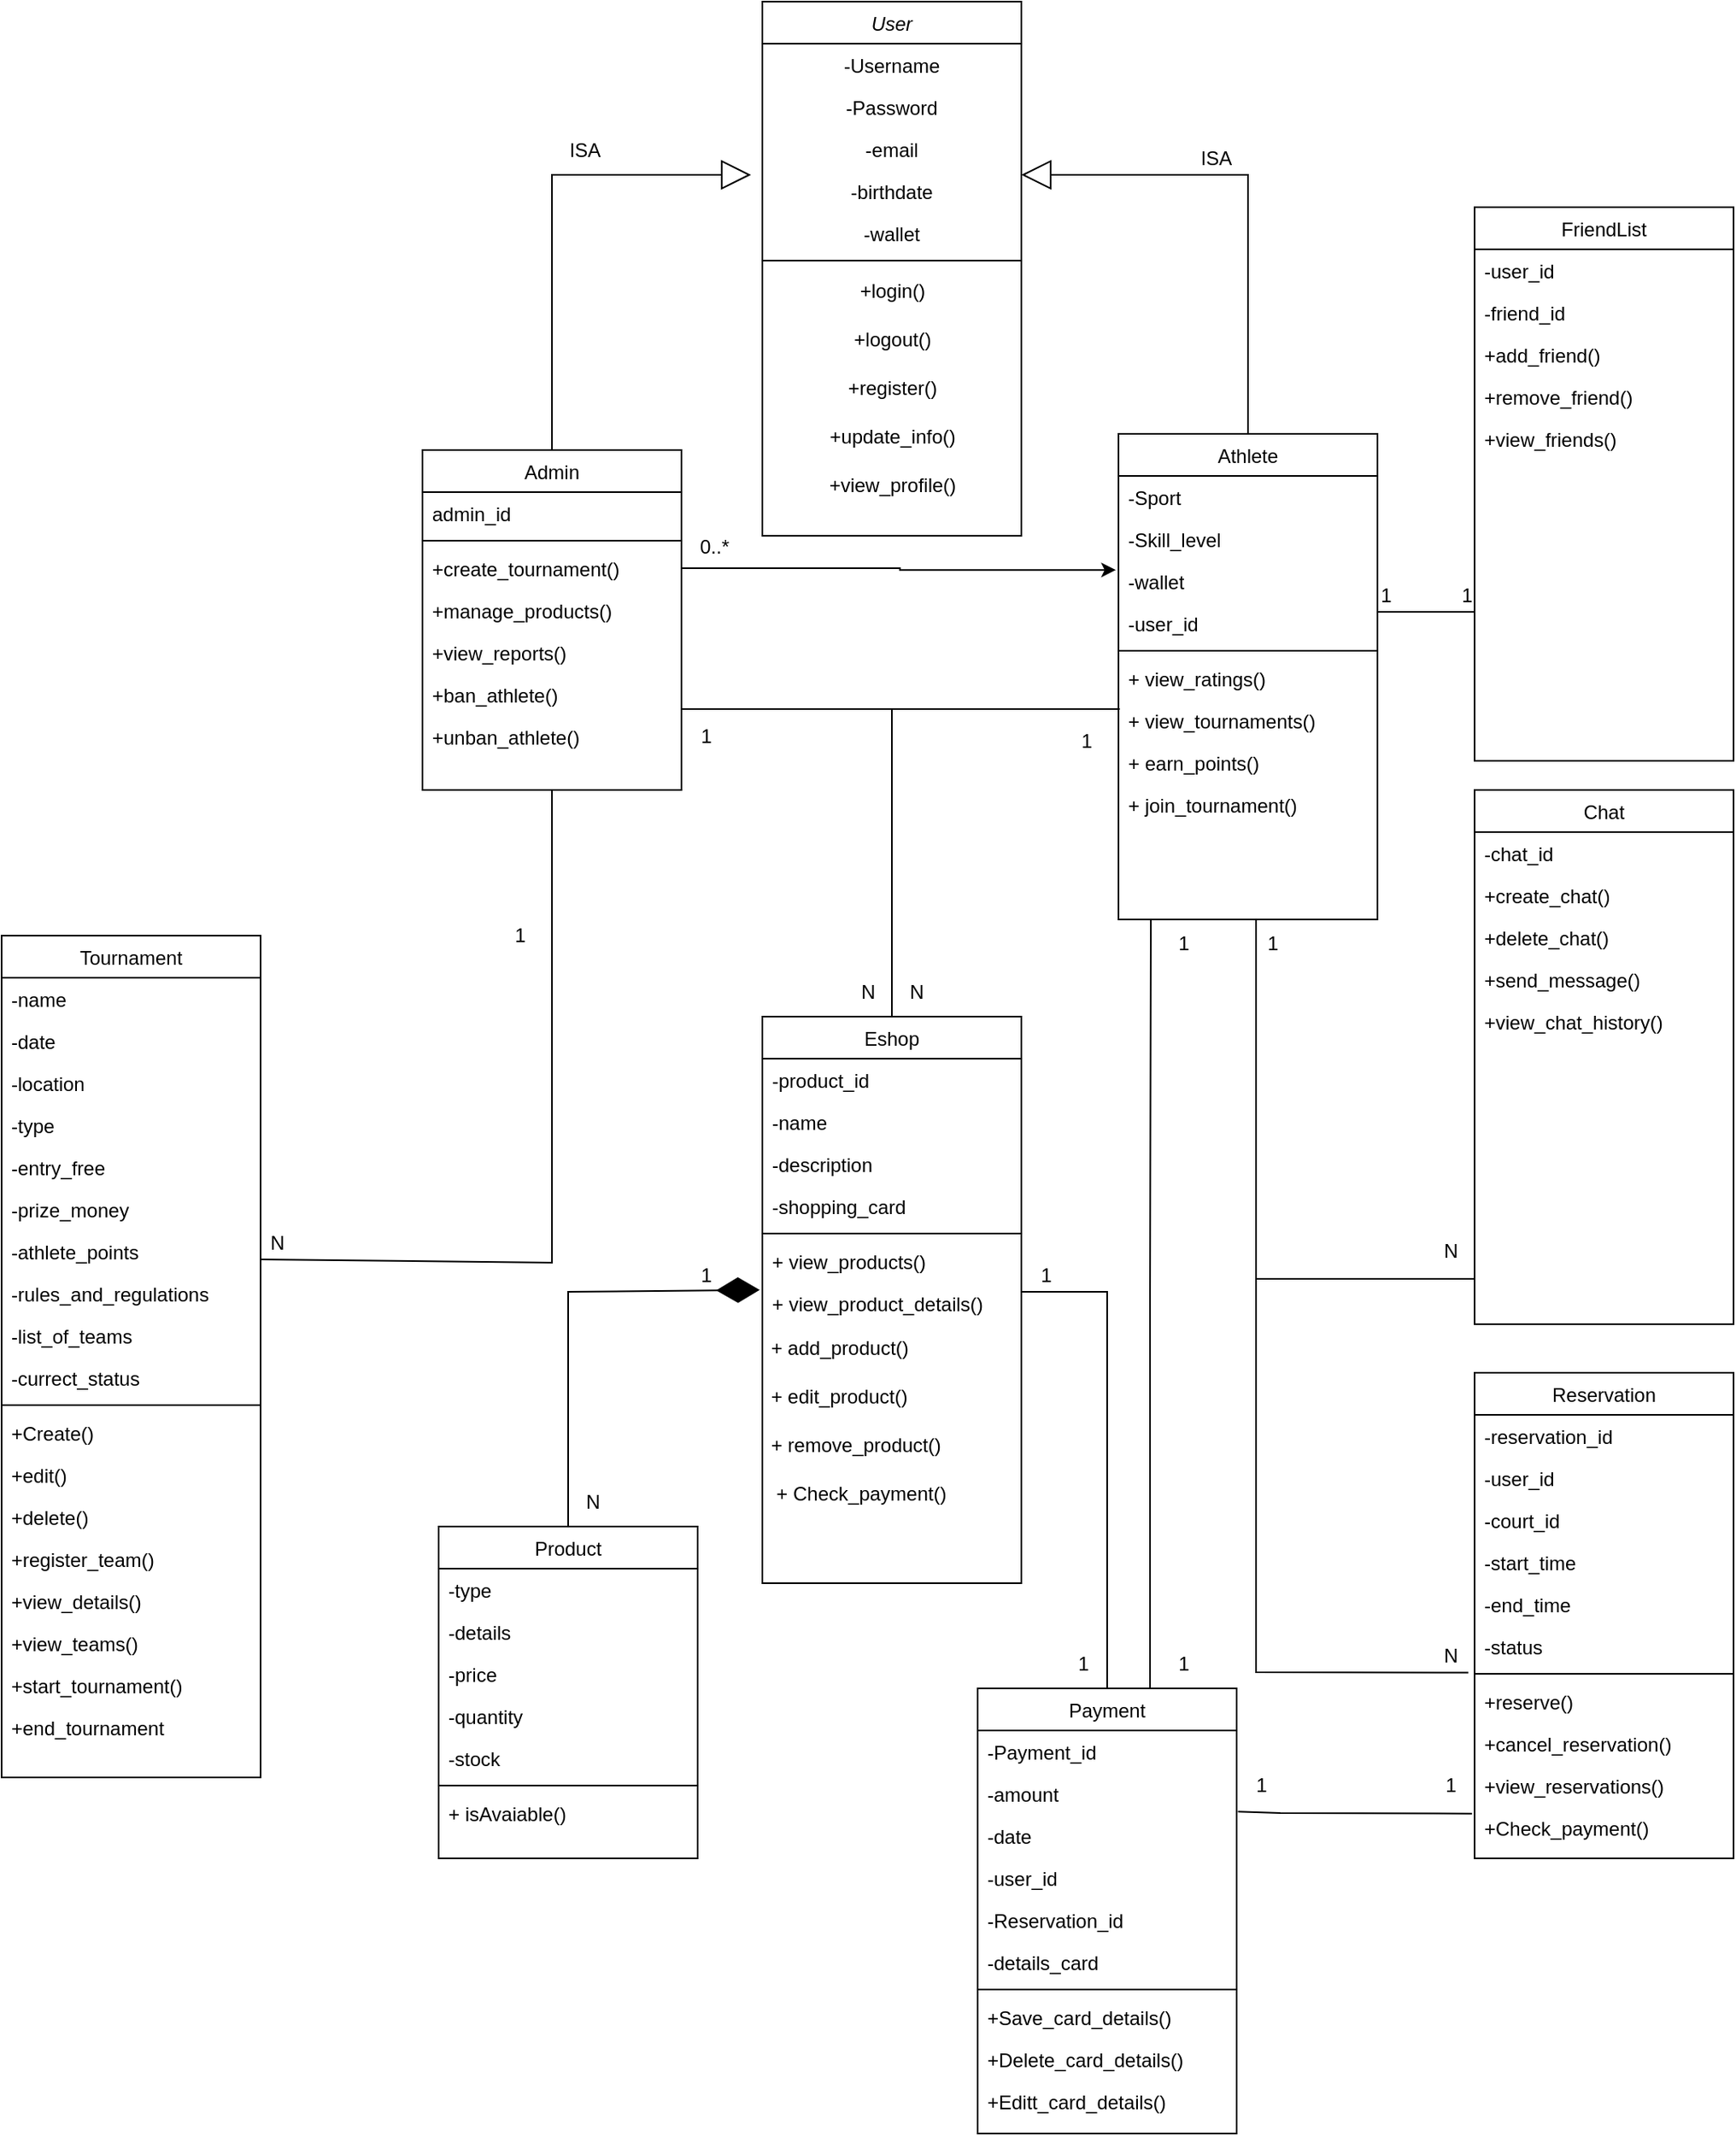 <mxfile version="21.0.8" type="device"><diagram id="C5RBs43oDa-KdzZeNtuy" name="Page-1"><mxGraphModel dx="3196" dy="2445" grid="0" gridSize="10" guides="1" tooltips="1" connect="1" arrows="1" fold="1" page="1" pageScale="1" pageWidth="827" pageHeight="1169" math="0" shadow="0"><root><mxCell id="WIyWlLk6GJQsqaUBKTNV-0"/><mxCell id="WIyWlLk6GJQsqaUBKTNV-1" parent="WIyWlLk6GJQsqaUBKTNV-0"/><mxCell id="zkfFHV4jXpPFQw0GAbJ--0" value="User" style="swimlane;fontStyle=2;align=center;verticalAlign=top;childLayout=stackLayout;horizontal=1;startSize=26;horizontalStack=0;resizeParent=1;resizeLast=0;collapsible=1;marginBottom=0;rounded=0;shadow=0;strokeWidth=1;" parent="WIyWlLk6GJQsqaUBKTNV-1" vertex="1"><mxGeometry x="200" y="-457" width="160" height="330" as="geometry"><mxRectangle x="230" y="140" width="160" height="26" as="alternateBounds"/></mxGeometry></mxCell><mxCell id="zkfFHV4jXpPFQw0GAbJ--1" value="-Username" style="text;align=center;verticalAlign=top;spacingLeft=4;spacingRight=4;overflow=hidden;rotatable=0;points=[[0,0.5],[1,0.5]];portConstraint=eastwest;" parent="zkfFHV4jXpPFQw0GAbJ--0" vertex="1"><mxGeometry y="26" width="160" height="26" as="geometry"/></mxCell><mxCell id="zkfFHV4jXpPFQw0GAbJ--2" value="-Password" style="text;align=center;verticalAlign=top;spacingLeft=4;spacingRight=4;overflow=hidden;rotatable=0;points=[[0,0.5],[1,0.5]];portConstraint=eastwest;rounded=0;shadow=0;html=0;" parent="zkfFHV4jXpPFQw0GAbJ--0" vertex="1"><mxGeometry y="52" width="160" height="26" as="geometry"/></mxCell><mxCell id="zkfFHV4jXpPFQw0GAbJ--3" value="-email" style="text;align=center;verticalAlign=top;spacingLeft=4;spacingRight=4;overflow=hidden;rotatable=0;points=[[0,0.5],[1,0.5]];portConstraint=eastwest;rounded=0;shadow=0;html=0;" parent="zkfFHV4jXpPFQw0GAbJ--0" vertex="1"><mxGeometry y="78" width="160" height="26" as="geometry"/></mxCell><mxCell id="zkfFHV4jXpPFQw0GAbJ--5" value="-birthdate" style="text;align=center;verticalAlign=top;spacingLeft=4;spacingRight=4;overflow=hidden;rotatable=0;points=[[0,0.5],[1,0.5]];portConstraint=eastwest;" parent="zkfFHV4jXpPFQw0GAbJ--0" vertex="1"><mxGeometry y="104" width="160" height="26" as="geometry"/></mxCell><mxCell id="6B_DVi7LvC-B9S5QHjrw-0" value="-wallet" style="text;align=center;verticalAlign=top;spacingLeft=4;spacingRight=4;overflow=hidden;rotatable=0;points=[[0,0.5],[1,0.5]];portConstraint=eastwest;" vertex="1" parent="zkfFHV4jXpPFQw0GAbJ--0"><mxGeometry y="130" width="160" height="26" as="geometry"/></mxCell><mxCell id="6B_DVi7LvC-B9S5QHjrw-4" value="" style="line;html=1;strokeWidth=1;align=left;verticalAlign=middle;spacingTop=-1;spacingLeft=3;spacingRight=3;rotatable=0;labelPosition=right;points=[];portConstraint=eastwest;" vertex="1" parent="zkfFHV4jXpPFQw0GAbJ--0"><mxGeometry y="156" width="160" height="8" as="geometry"/></mxCell><mxCell id="6B_DVi7LvC-B9S5QHjrw-5" value="+login() " style="text;html=1;align=center;verticalAlign=middle;resizable=0;points=[];autosize=1;strokeColor=none;fillColor=none;" vertex="1" parent="zkfFHV4jXpPFQw0GAbJ--0"><mxGeometry y="164" width="160" height="30" as="geometry"/></mxCell><mxCell id="6B_DVi7LvC-B9S5QHjrw-7" value="+logout()" style="text;html=1;align=center;verticalAlign=middle;resizable=0;points=[];autosize=1;strokeColor=none;fillColor=none;" vertex="1" parent="zkfFHV4jXpPFQw0GAbJ--0"><mxGeometry y="194" width="160" height="30" as="geometry"/></mxCell><mxCell id="6B_DVi7LvC-B9S5QHjrw-8" value="+register()" style="text;html=1;align=center;verticalAlign=middle;resizable=0;points=[];autosize=1;strokeColor=none;fillColor=none;" vertex="1" parent="zkfFHV4jXpPFQw0GAbJ--0"><mxGeometry y="224" width="160" height="30" as="geometry"/></mxCell><mxCell id="6B_DVi7LvC-B9S5QHjrw-9" value="+update_info()" style="text;html=1;align=center;verticalAlign=middle;resizable=0;points=[];autosize=1;strokeColor=none;fillColor=none;" vertex="1" parent="zkfFHV4jXpPFQw0GAbJ--0"><mxGeometry y="254" width="160" height="30" as="geometry"/></mxCell><mxCell id="6B_DVi7LvC-B9S5QHjrw-10" value="+view_profile()" style="text;html=1;align=center;verticalAlign=middle;resizable=0;points=[];autosize=1;strokeColor=none;fillColor=none;" vertex="1" parent="zkfFHV4jXpPFQw0GAbJ--0"><mxGeometry y="284" width="160" height="30" as="geometry"/></mxCell><mxCell id="zkfFHV4jXpPFQw0GAbJ--6" value="Reservation" style="swimlane;fontStyle=0;align=center;verticalAlign=top;childLayout=stackLayout;horizontal=1;startSize=26;horizontalStack=0;resizeParent=1;resizeLast=0;collapsible=1;marginBottom=0;rounded=0;shadow=0;strokeWidth=1;" parent="WIyWlLk6GJQsqaUBKTNV-1" vertex="1"><mxGeometry x="640" y="390" width="160" height="300" as="geometry"><mxRectangle x="130" y="380" width="160" height="26" as="alternateBounds"/></mxGeometry></mxCell><mxCell id="zkfFHV4jXpPFQw0GAbJ--7" value="-reservation_id" style="text;align=left;verticalAlign=top;spacingLeft=4;spacingRight=4;overflow=hidden;rotatable=0;points=[[0,0.5],[1,0.5]];portConstraint=eastwest;" parent="zkfFHV4jXpPFQw0GAbJ--6" vertex="1"><mxGeometry y="26" width="160" height="26" as="geometry"/></mxCell><mxCell id="zkfFHV4jXpPFQw0GAbJ--8" value="-user_id" style="text;align=left;verticalAlign=top;spacingLeft=4;spacingRight=4;overflow=hidden;rotatable=0;points=[[0,0.5],[1,0.5]];portConstraint=eastwest;rounded=0;shadow=0;html=0;" parent="zkfFHV4jXpPFQw0GAbJ--6" vertex="1"><mxGeometry y="52" width="160" height="26" as="geometry"/></mxCell><mxCell id="6B_DVi7LvC-B9S5QHjrw-60" value="-court_id" style="text;align=left;verticalAlign=top;spacingLeft=4;spacingRight=4;overflow=hidden;rotatable=0;points=[[0,0.5],[1,0.5]];portConstraint=eastwest;rounded=0;shadow=0;html=0;" vertex="1" parent="zkfFHV4jXpPFQw0GAbJ--6"><mxGeometry y="78" width="160" height="26" as="geometry"/></mxCell><mxCell id="6B_DVi7LvC-B9S5QHjrw-61" value="-start_time" style="text;align=left;verticalAlign=top;spacingLeft=4;spacingRight=4;overflow=hidden;rotatable=0;points=[[0,0.5],[1,0.5]];portConstraint=eastwest;rounded=0;shadow=0;html=0;" vertex="1" parent="zkfFHV4jXpPFQw0GAbJ--6"><mxGeometry y="104" width="160" height="26" as="geometry"/></mxCell><mxCell id="6B_DVi7LvC-B9S5QHjrw-62" value="-end_time" style="text;align=left;verticalAlign=top;spacingLeft=4;spacingRight=4;overflow=hidden;rotatable=0;points=[[0,0.5],[1,0.5]];portConstraint=eastwest;rounded=0;shadow=0;html=0;" vertex="1" parent="zkfFHV4jXpPFQw0GAbJ--6"><mxGeometry y="130" width="160" height="26" as="geometry"/></mxCell><mxCell id="6B_DVi7LvC-B9S5QHjrw-63" value="-status" style="text;align=left;verticalAlign=top;spacingLeft=4;spacingRight=4;overflow=hidden;rotatable=0;points=[[0,0.5],[1,0.5]];portConstraint=eastwest;rounded=0;shadow=0;html=0;" vertex="1" parent="zkfFHV4jXpPFQw0GAbJ--6"><mxGeometry y="156" width="160" height="26" as="geometry"/></mxCell><mxCell id="6B_DVi7LvC-B9S5QHjrw-69" value="" style="line;html=1;strokeWidth=1;align=left;verticalAlign=middle;spacingTop=-1;spacingLeft=3;spacingRight=3;rotatable=0;labelPosition=right;points=[];portConstraint=eastwest;" vertex="1" parent="zkfFHV4jXpPFQw0GAbJ--6"><mxGeometry y="182" width="160" height="8" as="geometry"/></mxCell><mxCell id="6B_DVi7LvC-B9S5QHjrw-66" value="+reserve()" style="text;align=left;verticalAlign=top;spacingLeft=4;spacingRight=4;overflow=hidden;rotatable=0;points=[[0,0.5],[1,0.5]];portConstraint=eastwest;" vertex="1" parent="zkfFHV4jXpPFQw0GAbJ--6"><mxGeometry y="190" width="160" height="26" as="geometry"/></mxCell><mxCell id="6B_DVi7LvC-B9S5QHjrw-67" value="+cancel_reservation()" style="text;align=left;verticalAlign=top;spacingLeft=4;spacingRight=4;overflow=hidden;rotatable=0;points=[[0,0.5],[1,0.5]];portConstraint=eastwest;" vertex="1" parent="zkfFHV4jXpPFQw0GAbJ--6"><mxGeometry y="216" width="160" height="26" as="geometry"/></mxCell><mxCell id="6B_DVi7LvC-B9S5QHjrw-68" value="+view_reservations()" style="text;align=left;verticalAlign=top;spacingLeft=4;spacingRight=4;overflow=hidden;rotatable=0;points=[[0,0.5],[1,0.5]];portConstraint=eastwest;" vertex="1" parent="zkfFHV4jXpPFQw0GAbJ--6"><mxGeometry y="242" width="160" height="26" as="geometry"/></mxCell><mxCell id="6B_DVi7LvC-B9S5QHjrw-142" value="+Check_payment()" style="text;align=left;verticalAlign=top;spacingLeft=4;spacingRight=4;overflow=hidden;rotatable=0;points=[[0,0.5],[1,0.5]];portConstraint=eastwest;" vertex="1" parent="zkfFHV4jXpPFQw0GAbJ--6"><mxGeometry y="268" width="160" height="26" as="geometry"/></mxCell><mxCell id="zkfFHV4jXpPFQw0GAbJ--13" value="Admin" style="swimlane;fontStyle=0;align=center;verticalAlign=top;childLayout=stackLayout;horizontal=1;startSize=26;horizontalStack=0;resizeParent=1;resizeLast=0;collapsible=1;marginBottom=0;rounded=0;shadow=0;strokeWidth=1;" parent="WIyWlLk6GJQsqaUBKTNV-1" vertex="1"><mxGeometry x="-10" y="-180" width="160" height="210" as="geometry"><mxRectangle x="340" y="380" width="170" height="26" as="alternateBounds"/></mxGeometry></mxCell><mxCell id="zkfFHV4jXpPFQw0GAbJ--14" value="admin_id             " style="text;align=left;verticalAlign=top;spacingLeft=4;spacingRight=4;overflow=hidden;rotatable=0;points=[[0,0.5],[1,0.5]];portConstraint=eastwest;" parent="zkfFHV4jXpPFQw0GAbJ--13" vertex="1"><mxGeometry y="26" width="160" height="26" as="geometry"/></mxCell><mxCell id="6B_DVi7LvC-B9S5QHjrw-19" value="" style="line;html=1;strokeWidth=1;align=left;verticalAlign=middle;spacingTop=-1;spacingLeft=3;spacingRight=3;rotatable=0;labelPosition=right;points=[];portConstraint=eastwest;" vertex="1" parent="zkfFHV4jXpPFQw0GAbJ--13"><mxGeometry y="52" width="160" height="8" as="geometry"/></mxCell><mxCell id="6B_DVi7LvC-B9S5QHjrw-21" value="+create_tournament()" style="text;align=left;verticalAlign=top;spacingLeft=4;spacingRight=4;overflow=hidden;rotatable=0;points=[[0,0.5],[1,0.5]];portConstraint=eastwest;" vertex="1" parent="zkfFHV4jXpPFQw0GAbJ--13"><mxGeometry y="60" width="160" height="26" as="geometry"/></mxCell><mxCell id="6B_DVi7LvC-B9S5QHjrw-22" value="+manage_products()" style="text;align=left;verticalAlign=top;spacingLeft=4;spacingRight=4;overflow=hidden;rotatable=0;points=[[0,0.5],[1,0.5]];portConstraint=eastwest;" vertex="1" parent="zkfFHV4jXpPFQw0GAbJ--13"><mxGeometry y="86" width="160" height="26" as="geometry"/></mxCell><mxCell id="6B_DVi7LvC-B9S5QHjrw-24" value="+view_reports()" style="text;align=left;verticalAlign=top;spacingLeft=4;spacingRight=4;overflow=hidden;rotatable=0;points=[[0,0.5],[1,0.5]];portConstraint=eastwest;" vertex="1" parent="zkfFHV4jXpPFQw0GAbJ--13"><mxGeometry y="112" width="160" height="26" as="geometry"/></mxCell><mxCell id="6B_DVi7LvC-B9S5QHjrw-25" value="+ban_athlete()" style="text;align=left;verticalAlign=top;spacingLeft=4;spacingRight=4;overflow=hidden;rotatable=0;points=[[0,0.5],[1,0.5]];portConstraint=eastwest;" vertex="1" parent="zkfFHV4jXpPFQw0GAbJ--13"><mxGeometry y="138" width="160" height="26" as="geometry"/></mxCell><mxCell id="6B_DVi7LvC-B9S5QHjrw-26" value="+unban_athlete()" style="text;align=left;verticalAlign=top;spacingLeft=4;spacingRight=4;overflow=hidden;rotatable=0;points=[[0,0.5],[1,0.5]];portConstraint=eastwest;" vertex="1" parent="zkfFHV4jXpPFQw0GAbJ--13"><mxGeometry y="164" width="160" height="26" as="geometry"/></mxCell><mxCell id="zkfFHV4jXpPFQw0GAbJ--17" value="Athlete" style="swimlane;fontStyle=0;align=center;verticalAlign=top;childLayout=stackLayout;horizontal=1;startSize=26;horizontalStack=0;resizeParent=1;resizeLast=0;collapsible=1;marginBottom=0;rounded=0;shadow=0;strokeWidth=1;" parent="WIyWlLk6GJQsqaUBKTNV-1" vertex="1"><mxGeometry x="420" y="-190" width="160" height="300" as="geometry"><mxRectangle x="550" y="140" width="160" height="26" as="alternateBounds"/></mxGeometry></mxCell><mxCell id="zkfFHV4jXpPFQw0GAbJ--18" value="-Sport" style="text;align=left;verticalAlign=top;spacingLeft=4;spacingRight=4;overflow=hidden;rotatable=0;points=[[0,0.5],[1,0.5]];portConstraint=eastwest;" parent="zkfFHV4jXpPFQw0GAbJ--17" vertex="1"><mxGeometry y="26" width="160" height="26" as="geometry"/></mxCell><mxCell id="zkfFHV4jXpPFQw0GAbJ--19" value="-Skill_level" style="text;align=left;verticalAlign=top;spacingLeft=4;spacingRight=4;overflow=hidden;rotatable=0;points=[[0,0.5],[1,0.5]];portConstraint=eastwest;rounded=0;shadow=0;html=0;" parent="zkfFHV4jXpPFQw0GAbJ--17" vertex="1"><mxGeometry y="52" width="160" height="26" as="geometry"/></mxCell><mxCell id="6B_DVi7LvC-B9S5QHjrw-57" value="-wallet" style="text;align=left;verticalAlign=top;spacingLeft=4;spacingRight=4;overflow=hidden;rotatable=0;points=[[0,0.5],[1,0.5]];portConstraint=eastwest;" vertex="1" parent="zkfFHV4jXpPFQw0GAbJ--17"><mxGeometry y="78" width="160" height="26" as="geometry"/></mxCell><mxCell id="6B_DVi7LvC-B9S5QHjrw-65" value="-user_id" style="text;align=left;verticalAlign=top;spacingLeft=4;spacingRight=4;overflow=hidden;rotatable=0;points=[[0,0.5],[1,0.5]];portConstraint=eastwest;" vertex="1" parent="zkfFHV4jXpPFQw0GAbJ--17"><mxGeometry y="104" width="160" height="26" as="geometry"/></mxCell><mxCell id="6B_DVi7LvC-B9S5QHjrw-59" value="" style="line;html=1;strokeWidth=1;align=left;verticalAlign=middle;spacingTop=-1;spacingLeft=3;spacingRight=3;rotatable=0;labelPosition=right;points=[];portConstraint=eastwest;" vertex="1" parent="zkfFHV4jXpPFQw0GAbJ--17"><mxGeometry y="130" width="160" height="8" as="geometry"/></mxCell><mxCell id="zkfFHV4jXpPFQw0GAbJ--24" value="+ view_ratings()" style="text;align=left;verticalAlign=top;spacingLeft=4;spacingRight=4;overflow=hidden;rotatable=0;points=[[0,0.5],[1,0.5]];portConstraint=eastwest;" parent="zkfFHV4jXpPFQw0GAbJ--17" vertex="1"><mxGeometry y="138" width="160" height="26" as="geometry"/></mxCell><mxCell id="zkfFHV4jXpPFQw0GAbJ--25" value="+ view_tournaments()" style="text;align=left;verticalAlign=top;spacingLeft=4;spacingRight=4;overflow=hidden;rotatable=0;points=[[0,0.5],[1,0.5]];portConstraint=eastwest;" parent="zkfFHV4jXpPFQw0GAbJ--17" vertex="1"><mxGeometry y="164" width="160" height="26" as="geometry"/></mxCell><mxCell id="6B_DVi7LvC-B9S5QHjrw-11" value="+ earn_points()" style="text;align=left;verticalAlign=top;spacingLeft=4;spacingRight=4;overflow=hidden;rotatable=0;points=[[0,0.5],[1,0.5]];portConstraint=eastwest;" vertex="1" parent="zkfFHV4jXpPFQw0GAbJ--17"><mxGeometry y="190" width="160" height="26" as="geometry"/></mxCell><mxCell id="6B_DVi7LvC-B9S5QHjrw-12" value="+ join_tournament()" style="text;align=left;verticalAlign=top;spacingLeft=4;spacingRight=4;overflow=hidden;rotatable=0;points=[[0,0.5],[1,0.5]];portConstraint=eastwest;" vertex="1" parent="zkfFHV4jXpPFQw0GAbJ--17"><mxGeometry y="216" width="160" height="26" as="geometry"/></mxCell><mxCell id="6B_DVi7LvC-B9S5QHjrw-27" value="Tournament" style="swimlane;fontStyle=0;align=center;verticalAlign=top;childLayout=stackLayout;horizontal=1;startSize=26;horizontalStack=0;resizeParent=1;resizeLast=0;collapsible=1;marginBottom=0;rounded=0;shadow=0;strokeWidth=1;" vertex="1" parent="WIyWlLk6GJQsqaUBKTNV-1"><mxGeometry x="-270" y="120" width="160" height="520" as="geometry"><mxRectangle x="550" y="140" width="160" height="26" as="alternateBounds"/></mxGeometry></mxCell><mxCell id="6B_DVi7LvC-B9S5QHjrw-28" value="-name" style="text;align=left;verticalAlign=top;spacingLeft=4;spacingRight=4;overflow=hidden;rotatable=0;points=[[0,0.5],[1,0.5]];portConstraint=eastwest;" vertex="1" parent="6B_DVi7LvC-B9S5QHjrw-27"><mxGeometry y="26" width="160" height="26" as="geometry"/></mxCell><mxCell id="6B_DVi7LvC-B9S5QHjrw-29" value="-date" style="text;align=left;verticalAlign=top;spacingLeft=4;spacingRight=4;overflow=hidden;rotatable=0;points=[[0,0.5],[1,0.5]];portConstraint=eastwest;rounded=0;shadow=0;html=0;" vertex="1" parent="6B_DVi7LvC-B9S5QHjrw-27"><mxGeometry y="52" width="160" height="26" as="geometry"/></mxCell><mxCell id="6B_DVi7LvC-B9S5QHjrw-35" value="-location" style="text;align=left;verticalAlign=top;spacingLeft=4;spacingRight=4;overflow=hidden;rotatable=0;points=[[0,0.5],[1,0.5]];portConstraint=eastwest;rounded=0;shadow=0;html=0;" vertex="1" parent="6B_DVi7LvC-B9S5QHjrw-27"><mxGeometry y="78" width="160" height="26" as="geometry"/></mxCell><mxCell id="6B_DVi7LvC-B9S5QHjrw-36" value="-type" style="text;align=left;verticalAlign=top;spacingLeft=4;spacingRight=4;overflow=hidden;rotatable=0;points=[[0,0.5],[1,0.5]];portConstraint=eastwest;rounded=0;shadow=0;html=0;" vertex="1" parent="6B_DVi7LvC-B9S5QHjrw-27"><mxGeometry y="104" width="160" height="26" as="geometry"/></mxCell><mxCell id="6B_DVi7LvC-B9S5QHjrw-37" value="-entry_free" style="text;align=left;verticalAlign=top;spacingLeft=4;spacingRight=4;overflow=hidden;rotatable=0;points=[[0,0.5],[1,0.5]];portConstraint=eastwest;rounded=0;shadow=0;html=0;" vertex="1" parent="6B_DVi7LvC-B9S5QHjrw-27"><mxGeometry y="130" width="160" height="26" as="geometry"/></mxCell><mxCell id="6B_DVi7LvC-B9S5QHjrw-38" value="-prize_money" style="text;align=left;verticalAlign=top;spacingLeft=4;spacingRight=4;overflow=hidden;rotatable=0;points=[[0,0.5],[1,0.5]];portConstraint=eastwest;rounded=0;shadow=0;html=0;" vertex="1" parent="6B_DVi7LvC-B9S5QHjrw-27"><mxGeometry y="156" width="160" height="26" as="geometry"/></mxCell><mxCell id="6B_DVi7LvC-B9S5QHjrw-39" value="-athlete_points" style="text;align=left;verticalAlign=top;spacingLeft=4;spacingRight=4;overflow=hidden;rotatable=0;points=[[0,0.5],[1,0.5]];portConstraint=eastwest;rounded=0;shadow=0;html=0;" vertex="1" parent="6B_DVi7LvC-B9S5QHjrw-27"><mxGeometry y="182" width="160" height="26" as="geometry"/></mxCell><mxCell id="6B_DVi7LvC-B9S5QHjrw-40" value="-rules_and_regulations" style="text;align=left;verticalAlign=top;spacingLeft=4;spacingRight=4;overflow=hidden;rotatable=0;points=[[0,0.5],[1,0.5]];portConstraint=eastwest;rounded=0;shadow=0;html=0;" vertex="1" parent="6B_DVi7LvC-B9S5QHjrw-27"><mxGeometry y="208" width="160" height="26" as="geometry"/></mxCell><mxCell id="6B_DVi7LvC-B9S5QHjrw-41" value="-list_of_teams" style="text;align=left;verticalAlign=top;spacingLeft=4;spacingRight=4;overflow=hidden;rotatable=0;points=[[0,0.5],[1,0.5]];portConstraint=eastwest;rounded=0;shadow=0;html=0;" vertex="1" parent="6B_DVi7LvC-B9S5QHjrw-27"><mxGeometry y="234" width="160" height="26" as="geometry"/></mxCell><mxCell id="6B_DVi7LvC-B9S5QHjrw-42" value="-currect_status" style="text;align=left;verticalAlign=top;spacingLeft=4;spacingRight=4;overflow=hidden;rotatable=0;points=[[0,0.5],[1,0.5]];portConstraint=eastwest;rounded=0;shadow=0;html=0;" vertex="1" parent="6B_DVi7LvC-B9S5QHjrw-27"><mxGeometry y="260" width="160" height="26" as="geometry"/></mxCell><mxCell id="6B_DVi7LvC-B9S5QHjrw-46" value="" style="line;html=1;strokeWidth=1;align=left;verticalAlign=middle;spacingTop=-1;spacingLeft=3;spacingRight=3;rotatable=0;labelPosition=right;points=[];portConstraint=eastwest;" vertex="1" parent="6B_DVi7LvC-B9S5QHjrw-27"><mxGeometry y="286" width="160" height="8" as="geometry"/></mxCell><mxCell id="6B_DVi7LvC-B9S5QHjrw-47" value="+Create()" style="text;align=left;verticalAlign=top;spacingLeft=4;spacingRight=4;overflow=hidden;rotatable=0;points=[[0,0.5],[1,0.5]];portConstraint=eastwest;rounded=0;shadow=0;html=0;" vertex="1" parent="6B_DVi7LvC-B9S5QHjrw-27"><mxGeometry y="294" width="160" height="26" as="geometry"/></mxCell><mxCell id="6B_DVi7LvC-B9S5QHjrw-48" value="+edit()" style="text;align=left;verticalAlign=top;spacingLeft=4;spacingRight=4;overflow=hidden;rotatable=0;points=[[0,0.5],[1,0.5]];portConstraint=eastwest;rounded=0;shadow=0;html=0;" vertex="1" parent="6B_DVi7LvC-B9S5QHjrw-27"><mxGeometry y="320" width="160" height="26" as="geometry"/></mxCell><mxCell id="6B_DVi7LvC-B9S5QHjrw-49" value="+delete()" style="text;align=left;verticalAlign=top;spacingLeft=4;spacingRight=4;overflow=hidden;rotatable=0;points=[[0,0.5],[1,0.5]];portConstraint=eastwest;rounded=0;shadow=0;html=0;" vertex="1" parent="6B_DVi7LvC-B9S5QHjrw-27"><mxGeometry y="346" width="160" height="26" as="geometry"/></mxCell><mxCell id="6B_DVi7LvC-B9S5QHjrw-50" value="+register_team()" style="text;align=left;verticalAlign=top;spacingLeft=4;spacingRight=4;overflow=hidden;rotatable=0;points=[[0,0.5],[1,0.5]];portConstraint=eastwest;rounded=0;shadow=0;html=0;" vertex="1" parent="6B_DVi7LvC-B9S5QHjrw-27"><mxGeometry y="372" width="160" height="26" as="geometry"/></mxCell><mxCell id="6B_DVi7LvC-B9S5QHjrw-51" value="+view_details()" style="text;align=left;verticalAlign=top;spacingLeft=4;spacingRight=4;overflow=hidden;rotatable=0;points=[[0,0.5],[1,0.5]];portConstraint=eastwest;rounded=0;shadow=0;html=0;" vertex="1" parent="6B_DVi7LvC-B9S5QHjrw-27"><mxGeometry y="398" width="160" height="26" as="geometry"/></mxCell><mxCell id="6B_DVi7LvC-B9S5QHjrw-52" value="+view_teams()" style="text;align=left;verticalAlign=top;spacingLeft=4;spacingRight=4;overflow=hidden;rotatable=0;points=[[0,0.5],[1,0.5]];portConstraint=eastwest;rounded=0;shadow=0;html=0;" vertex="1" parent="6B_DVi7LvC-B9S5QHjrw-27"><mxGeometry y="424" width="160" height="26" as="geometry"/></mxCell><mxCell id="6B_DVi7LvC-B9S5QHjrw-53" value="+start_tournament()" style="text;align=left;verticalAlign=top;spacingLeft=4;spacingRight=4;overflow=hidden;rotatable=0;points=[[0,0.5],[1,0.5]];portConstraint=eastwest;rounded=0;shadow=0;html=0;" vertex="1" parent="6B_DVi7LvC-B9S5QHjrw-27"><mxGeometry y="450" width="160" height="26" as="geometry"/></mxCell><mxCell id="6B_DVi7LvC-B9S5QHjrw-54" value="+end_tournament" style="text;align=left;verticalAlign=top;spacingLeft=4;spacingRight=4;overflow=hidden;rotatable=0;points=[[0,0.5],[1,0.5]];portConstraint=eastwest;rounded=0;shadow=0;html=0;" vertex="1" parent="6B_DVi7LvC-B9S5QHjrw-27"><mxGeometry y="476" width="160" height="26" as="geometry"/></mxCell><mxCell id="6B_DVi7LvC-B9S5QHjrw-70" value="Eshop" style="swimlane;fontStyle=0;align=center;verticalAlign=top;childLayout=stackLayout;horizontal=1;startSize=26;horizontalStack=0;resizeParent=1;resizeLast=0;collapsible=1;marginBottom=0;rounded=0;shadow=0;strokeWidth=1;" vertex="1" parent="WIyWlLk6GJQsqaUBKTNV-1"><mxGeometry x="200" y="170" width="160" height="350" as="geometry"><mxRectangle x="550" y="140" width="160" height="26" as="alternateBounds"/></mxGeometry></mxCell><mxCell id="6B_DVi7LvC-B9S5QHjrw-71" value="-product_id" style="text;align=left;verticalAlign=top;spacingLeft=4;spacingRight=4;overflow=hidden;rotatable=0;points=[[0,0.5],[1,0.5]];portConstraint=eastwest;" vertex="1" parent="6B_DVi7LvC-B9S5QHjrw-70"><mxGeometry y="26" width="160" height="26" as="geometry"/></mxCell><mxCell id="6B_DVi7LvC-B9S5QHjrw-72" value="-name" style="text;align=left;verticalAlign=top;spacingLeft=4;spacingRight=4;overflow=hidden;rotatable=0;points=[[0,0.5],[1,0.5]];portConstraint=eastwest;rounded=0;shadow=0;html=0;" vertex="1" parent="6B_DVi7LvC-B9S5QHjrw-70"><mxGeometry y="52" width="160" height="26" as="geometry"/></mxCell><mxCell id="6B_DVi7LvC-B9S5QHjrw-73" value="-description" style="text;align=left;verticalAlign=top;spacingLeft=4;spacingRight=4;overflow=hidden;rotatable=0;points=[[0,0.5],[1,0.5]];portConstraint=eastwest;" vertex="1" parent="6B_DVi7LvC-B9S5QHjrw-70"><mxGeometry y="78" width="160" height="26" as="geometry"/></mxCell><mxCell id="6B_DVi7LvC-B9S5QHjrw-95" value="-shopping_card" style="text;align=left;verticalAlign=top;spacingLeft=4;spacingRight=4;overflow=hidden;rotatable=0;points=[[0,0.5],[1,0.5]];portConstraint=eastwest;" vertex="1" parent="6B_DVi7LvC-B9S5QHjrw-70"><mxGeometry y="104" width="160" height="26" as="geometry"/></mxCell><mxCell id="6B_DVi7LvC-B9S5QHjrw-141" value="" style="line;html=1;strokeWidth=1;align=left;verticalAlign=middle;spacingTop=-1;spacingLeft=3;spacingRight=3;rotatable=0;labelPosition=right;points=[];portConstraint=eastwest;" vertex="1" parent="6B_DVi7LvC-B9S5QHjrw-70"><mxGeometry y="130" width="160" height="8" as="geometry"/></mxCell><mxCell id="6B_DVi7LvC-B9S5QHjrw-78" value="+ view_products()" style="text;align=left;verticalAlign=top;spacingLeft=4;spacingRight=4;overflow=hidden;rotatable=0;points=[[0,0.5],[1,0.5]];portConstraint=eastwest;" vertex="1" parent="6B_DVi7LvC-B9S5QHjrw-70"><mxGeometry y="138" width="160" height="26" as="geometry"/></mxCell><mxCell id="6B_DVi7LvC-B9S5QHjrw-79" value="+ view_product_details()" style="text;align=left;verticalAlign=top;spacingLeft=4;spacingRight=4;overflow=hidden;rotatable=0;points=[[0,0.5],[1,0.5]];portConstraint=eastwest;" vertex="1" parent="6B_DVi7LvC-B9S5QHjrw-70"><mxGeometry y="164" width="160" height="26" as="geometry"/></mxCell><mxCell id="6B_DVi7LvC-B9S5QHjrw-80" value="&amp;nbsp;+ add_product()" style="text;html=1;align=left;verticalAlign=middle;resizable=0;points=[];autosize=1;strokeColor=none;fillColor=none;" vertex="1" parent="6B_DVi7LvC-B9S5QHjrw-70"><mxGeometry y="190" width="160" height="30" as="geometry"/></mxCell><mxCell id="6B_DVi7LvC-B9S5QHjrw-81" value="&amp;nbsp;+ edit_product()" style="text;html=1;align=left;verticalAlign=middle;resizable=0;points=[];autosize=1;strokeColor=none;fillColor=none;" vertex="1" parent="6B_DVi7LvC-B9S5QHjrw-70"><mxGeometry y="220" width="160" height="30" as="geometry"/></mxCell><mxCell id="6B_DVi7LvC-B9S5QHjrw-82" value="&amp;nbsp;+ remove_product()" style="text;html=1;align=left;verticalAlign=middle;resizable=0;points=[];autosize=1;strokeColor=none;fillColor=none;" vertex="1" parent="6B_DVi7LvC-B9S5QHjrw-70"><mxGeometry y="250" width="160" height="30" as="geometry"/></mxCell><mxCell id="6B_DVi7LvC-B9S5QHjrw-140" value="&amp;nbsp; + Check_payment()" style="text;html=1;align=left;verticalAlign=middle;resizable=0;points=[];autosize=1;strokeColor=none;fillColor=none;" vertex="1" parent="6B_DVi7LvC-B9S5QHjrw-70"><mxGeometry y="280" width="160" height="30" as="geometry"/></mxCell><mxCell id="6B_DVi7LvC-B9S5QHjrw-83" value="Product" style="swimlane;fontStyle=0;align=center;verticalAlign=top;childLayout=stackLayout;horizontal=1;startSize=26;horizontalStack=0;resizeParent=1;resizeLast=0;collapsible=1;marginBottom=0;rounded=0;shadow=0;strokeWidth=1;" vertex="1" parent="WIyWlLk6GJQsqaUBKTNV-1"><mxGeometry y="485" width="160" height="205" as="geometry"><mxRectangle x="550" y="140" width="160" height="26" as="alternateBounds"/></mxGeometry></mxCell><mxCell id="6B_DVi7LvC-B9S5QHjrw-84" value="-type" style="text;align=left;verticalAlign=top;spacingLeft=4;spacingRight=4;overflow=hidden;rotatable=0;points=[[0,0.5],[1,0.5]];portConstraint=eastwest;" vertex="1" parent="6B_DVi7LvC-B9S5QHjrw-83"><mxGeometry y="26" width="160" height="26" as="geometry"/></mxCell><mxCell id="6B_DVi7LvC-B9S5QHjrw-85" value="-details" style="text;align=left;verticalAlign=top;spacingLeft=4;spacingRight=4;overflow=hidden;rotatable=0;points=[[0,0.5],[1,0.5]];portConstraint=eastwest;rounded=0;shadow=0;html=0;" vertex="1" parent="6B_DVi7LvC-B9S5QHjrw-83"><mxGeometry y="52" width="160" height="26" as="geometry"/></mxCell><mxCell id="6B_DVi7LvC-B9S5QHjrw-87" value="-price" style="text;align=left;verticalAlign=top;spacingLeft=4;spacingRight=4;overflow=hidden;rotatable=0;points=[[0,0.5],[1,0.5]];portConstraint=eastwest;" vertex="1" parent="6B_DVi7LvC-B9S5QHjrw-83"><mxGeometry y="78" width="160" height="26" as="geometry"/></mxCell><mxCell id="6B_DVi7LvC-B9S5QHjrw-88" value="-quantity" style="text;align=left;verticalAlign=top;spacingLeft=4;spacingRight=4;overflow=hidden;rotatable=0;points=[[0,0.5],[1,0.5]];portConstraint=eastwest;" vertex="1" parent="6B_DVi7LvC-B9S5QHjrw-83"><mxGeometry y="104" width="160" height="26" as="geometry"/></mxCell><mxCell id="6B_DVi7LvC-B9S5QHjrw-89" value="-stock" style="text;align=left;verticalAlign=top;spacingLeft=4;spacingRight=4;overflow=hidden;rotatable=0;points=[[0,0.5],[1,0.5]];portConstraint=eastwest;" vertex="1" parent="6B_DVi7LvC-B9S5QHjrw-83"><mxGeometry y="130" width="160" height="26" as="geometry"/></mxCell><mxCell id="6B_DVi7LvC-B9S5QHjrw-121" value="" style="line;html=1;strokeWidth=1;align=left;verticalAlign=middle;spacingTop=-1;spacingLeft=3;spacingRight=3;rotatable=0;labelPosition=right;points=[];portConstraint=eastwest;" vertex="1" parent="6B_DVi7LvC-B9S5QHjrw-83"><mxGeometry y="156" width="160" height="8" as="geometry"/></mxCell><mxCell id="6B_DVi7LvC-B9S5QHjrw-109" value="+ isAvaiable()" style="text;align=left;verticalAlign=top;spacingLeft=4;spacingRight=4;overflow=hidden;rotatable=0;points=[[0,0.5],[1,0.5]];portConstraint=eastwest;" vertex="1" parent="6B_DVi7LvC-B9S5QHjrw-83"><mxGeometry y="164" width="160" height="26" as="geometry"/></mxCell><mxCell id="6B_DVi7LvC-B9S5QHjrw-96" value="Chat" style="swimlane;fontStyle=0;align=center;verticalAlign=top;childLayout=stackLayout;horizontal=1;startSize=26;horizontalStack=0;resizeParent=1;resizeLast=0;collapsible=1;marginBottom=0;rounded=0;shadow=0;strokeWidth=1;" vertex="1" parent="WIyWlLk6GJQsqaUBKTNV-1"><mxGeometry x="640" y="30" width="160" height="330" as="geometry"><mxRectangle x="550" y="140" width="160" height="26" as="alternateBounds"/></mxGeometry></mxCell><mxCell id="6B_DVi7LvC-B9S5QHjrw-97" value="-chat_id" style="text;align=left;verticalAlign=top;spacingLeft=4;spacingRight=4;overflow=hidden;rotatable=0;points=[[0,0.5],[1,0.5]];portConstraint=eastwest;" vertex="1" parent="6B_DVi7LvC-B9S5QHjrw-96"><mxGeometry y="26" width="160" height="26" as="geometry"/></mxCell><mxCell id="6B_DVi7LvC-B9S5QHjrw-98" value="+create_chat()" style="text;align=left;verticalAlign=top;spacingLeft=4;spacingRight=4;overflow=hidden;rotatable=0;points=[[0,0.5],[1,0.5]];portConstraint=eastwest;rounded=0;shadow=0;html=0;" vertex="1" parent="6B_DVi7LvC-B9S5QHjrw-96"><mxGeometry y="52" width="160" height="26" as="geometry"/></mxCell><mxCell id="6B_DVi7LvC-B9S5QHjrw-99" value="+delete_chat()" style="text;align=left;verticalAlign=top;spacingLeft=4;spacingRight=4;overflow=hidden;rotatable=0;points=[[0,0.5],[1,0.5]];portConstraint=eastwest;" vertex="1" parent="6B_DVi7LvC-B9S5QHjrw-96"><mxGeometry y="78" width="160" height="26" as="geometry"/></mxCell><mxCell id="6B_DVi7LvC-B9S5QHjrw-100" value="+send_message()" style="text;align=left;verticalAlign=top;spacingLeft=4;spacingRight=4;overflow=hidden;rotatable=0;points=[[0,0.5],[1,0.5]];portConstraint=eastwest;" vertex="1" parent="6B_DVi7LvC-B9S5QHjrw-96"><mxGeometry y="104" width="160" height="26" as="geometry"/></mxCell><mxCell id="6B_DVi7LvC-B9S5QHjrw-101" value="+view_chat_history()" style="text;align=left;verticalAlign=top;spacingLeft=4;spacingRight=4;overflow=hidden;rotatable=0;points=[[0,0.5],[1,0.5]];portConstraint=eastwest;" vertex="1" parent="6B_DVi7LvC-B9S5QHjrw-96"><mxGeometry y="130" width="160" height="26" as="geometry"/></mxCell><mxCell id="6B_DVi7LvC-B9S5QHjrw-102" value="FriendList" style="swimlane;fontStyle=0;align=center;verticalAlign=top;childLayout=stackLayout;horizontal=1;startSize=26;horizontalStack=0;resizeParent=1;resizeLast=0;collapsible=1;marginBottom=0;rounded=0;shadow=0;strokeWidth=1;" vertex="1" parent="WIyWlLk6GJQsqaUBKTNV-1"><mxGeometry x="640" y="-330" width="160" height="342" as="geometry"><mxRectangle x="550" y="140" width="160" height="26" as="alternateBounds"/></mxGeometry></mxCell><mxCell id="6B_DVi7LvC-B9S5QHjrw-103" value="-user_id" style="text;align=left;verticalAlign=top;spacingLeft=4;spacingRight=4;overflow=hidden;rotatable=0;points=[[0,0.5],[1,0.5]];portConstraint=eastwest;" vertex="1" parent="6B_DVi7LvC-B9S5QHjrw-102"><mxGeometry y="26" width="160" height="26" as="geometry"/></mxCell><mxCell id="6B_DVi7LvC-B9S5QHjrw-104" value="-friend_id" style="text;align=left;verticalAlign=top;spacingLeft=4;spacingRight=4;overflow=hidden;rotatable=0;points=[[0,0.5],[1,0.5]];portConstraint=eastwest;rounded=0;shadow=0;html=0;" vertex="1" parent="6B_DVi7LvC-B9S5QHjrw-102"><mxGeometry y="52" width="160" height="26" as="geometry"/></mxCell><mxCell id="6B_DVi7LvC-B9S5QHjrw-105" value="+add_friend()" style="text;align=left;verticalAlign=top;spacingLeft=4;spacingRight=4;overflow=hidden;rotatable=0;points=[[0,0.5],[1,0.5]];portConstraint=eastwest;" vertex="1" parent="6B_DVi7LvC-B9S5QHjrw-102"><mxGeometry y="78" width="160" height="26" as="geometry"/></mxCell><mxCell id="6B_DVi7LvC-B9S5QHjrw-106" value="+remove_friend()" style="text;align=left;verticalAlign=top;spacingLeft=4;spacingRight=4;overflow=hidden;rotatable=0;points=[[0,0.5],[1,0.5]];portConstraint=eastwest;" vertex="1" parent="6B_DVi7LvC-B9S5QHjrw-102"><mxGeometry y="104" width="160" height="26" as="geometry"/></mxCell><mxCell id="6B_DVi7LvC-B9S5QHjrw-107" value="+view_friends()" style="text;align=left;verticalAlign=top;spacingLeft=4;spacingRight=4;overflow=hidden;rotatable=0;points=[[0,0.5],[1,0.5]];portConstraint=eastwest;" vertex="1" parent="6B_DVi7LvC-B9S5QHjrw-102"><mxGeometry y="130" width="160" height="26" as="geometry"/></mxCell><mxCell id="6B_DVi7LvC-B9S5QHjrw-113" value="" style="endArrow=block;endSize=16;endFill=0;html=1;rounded=0;exitX=0.5;exitY=0;exitDx=0;exitDy=0;" edge="1" parent="WIyWlLk6GJQsqaUBKTNV-1" source="zkfFHV4jXpPFQw0GAbJ--17"><mxGeometry width="160" relative="1" as="geometry"><mxPoint x="470" y="-280" as="sourcePoint"/><mxPoint x="360" y="-350" as="targetPoint"/><Array as="points"><mxPoint x="500" y="-350"/></Array></mxGeometry></mxCell><mxCell id="6B_DVi7LvC-B9S5QHjrw-114" value="" style="endArrow=block;endSize=16;endFill=0;html=1;rounded=0;exitX=0.5;exitY=0;exitDx=0;exitDy=0;" edge="1" parent="WIyWlLk6GJQsqaUBKTNV-1"><mxGeometry width="160" relative="1" as="geometry"><mxPoint x="70" y="-180" as="sourcePoint"/><mxPoint x="193" y="-350" as="targetPoint"/><Array as="points"><mxPoint x="70" y="-350"/></Array></mxGeometry></mxCell><mxCell id="6B_DVi7LvC-B9S5QHjrw-116" value="" style="endArrow=none;html=1;rounded=0;exitX=0.5;exitY=1;exitDx=0;exitDy=0;" edge="1" parent="WIyWlLk6GJQsqaUBKTNV-1" source="zkfFHV4jXpPFQw0GAbJ--13"><mxGeometry width="50" height="50" relative="1" as="geometry"><mxPoint x="160" y="-40" as="sourcePoint"/><mxPoint x="-110" y="320" as="targetPoint"/><Array as="points"><mxPoint x="70" y="322"/></Array></mxGeometry></mxCell><mxCell id="6B_DVi7LvC-B9S5QHjrw-117" value="" style="endArrow=none;html=1;rounded=0;entryX=-0.031;entryY=0.769;entryDx=0;entryDy=0;entryPerimeter=0;exitX=0.5;exitY=1;exitDx=0;exitDy=0;" edge="1" parent="WIyWlLk6GJQsqaUBKTNV-1"><mxGeometry width="50" height="50" relative="1" as="geometry"><mxPoint x="505" y="110" as="sourcePoint"/><mxPoint x="640" y="332" as="targetPoint"/><Array as="points"><mxPoint x="505" y="332"/></Array></mxGeometry></mxCell><mxCell id="6B_DVi7LvC-B9S5QHjrw-118" value="" style="endArrow=none;html=1;rounded=0;entryX=0.5;entryY=0;entryDx=0;entryDy=0;" edge="1" parent="WIyWlLk6GJQsqaUBKTNV-1" target="6B_DVi7LvC-B9S5QHjrw-70"><mxGeometry width="50" height="50" relative="1" as="geometry"><mxPoint x="150" y="-20" as="sourcePoint"/><mxPoint x="150" y="98" as="targetPoint"/><Array as="points"><mxPoint x="280" y="-20"/></Array></mxGeometry></mxCell><mxCell id="6B_DVi7LvC-B9S5QHjrw-119" value="" style="endArrow=none;html=1;rounded=0;entryX=0.5;entryY=0;entryDx=0;entryDy=0;exitX=0.005;exitY=0.231;exitDx=0;exitDy=0;exitPerimeter=0;" edge="1" parent="WIyWlLk6GJQsqaUBKTNV-1" source="zkfFHV4jXpPFQw0GAbJ--25"><mxGeometry width="50" height="50" relative="1" as="geometry"><mxPoint x="150" y="-20" as="sourcePoint"/><mxPoint x="280" y="170" as="targetPoint"/><Array as="points"><mxPoint x="280" y="-20"/></Array></mxGeometry></mxCell><mxCell id="6B_DVi7LvC-B9S5QHjrw-125" value="" style="endArrow=none;html=1;rounded=0;entryX=-0.024;entryY=-0.181;entryDx=0;entryDy=0;entryPerimeter=0;exitX=0.5;exitY=1;exitDx=0;exitDy=0;" edge="1" parent="WIyWlLk6GJQsqaUBKTNV-1" target="6B_DVi7LvC-B9S5QHjrw-66"><mxGeometry width="50" height="50" relative="1" as="geometry"><mxPoint x="505" y="120" as="sourcePoint"/><mxPoint x="640" y="342" as="targetPoint"/><Array as="points"><mxPoint x="505" y="575"/></Array></mxGeometry></mxCell><mxCell id="6B_DVi7LvC-B9S5QHjrw-126" value="" style="endArrow=none;html=1;rounded=0;" edge="1" parent="WIyWlLk6GJQsqaUBKTNV-1"><mxGeometry width="50" height="50" relative="1" as="geometry"><mxPoint x="580" y="-80" as="sourcePoint"/><mxPoint x="640" y="-80" as="targetPoint"/><Array as="points"/></mxGeometry></mxCell><mxCell id="6B_DVi7LvC-B9S5QHjrw-127" value="" style="endArrow=diamondThin;endFill=1;endSize=24;html=1;rounded=0;entryX=-0.01;entryY=0.186;entryDx=0;entryDy=0;exitX=0.5;exitY=0;exitDx=0;exitDy=0;entryPerimeter=0;" edge="1" parent="WIyWlLk6GJQsqaUBKTNV-1" source="6B_DVi7LvC-B9S5QHjrw-83" target="6B_DVi7LvC-B9S5QHjrw-79"><mxGeometry width="160" relative="1" as="geometry"><mxPoint x="130" y="540" as="sourcePoint"/><mxPoint x="290" y="540" as="targetPoint"/><Array as="points"><mxPoint x="80" y="340"/></Array></mxGeometry></mxCell><mxCell id="6B_DVi7LvC-B9S5QHjrw-128" value="Payment" style="swimlane;fontStyle=0;align=center;verticalAlign=top;childLayout=stackLayout;horizontal=1;startSize=26;horizontalStack=0;resizeParent=1;resizeLast=0;collapsible=1;marginBottom=0;rounded=0;shadow=0;strokeWidth=1;" vertex="1" parent="WIyWlLk6GJQsqaUBKTNV-1"><mxGeometry x="333" y="585" width="160" height="275" as="geometry"><mxRectangle x="550" y="140" width="160" height="26" as="alternateBounds"/></mxGeometry></mxCell><mxCell id="6B_DVi7LvC-B9S5QHjrw-129" value="-Payment_id" style="text;align=left;verticalAlign=top;spacingLeft=4;spacingRight=4;overflow=hidden;rotatable=0;points=[[0,0.5],[1,0.5]];portConstraint=eastwest;" vertex="1" parent="6B_DVi7LvC-B9S5QHjrw-128"><mxGeometry y="26" width="160" height="26" as="geometry"/></mxCell><mxCell id="6B_DVi7LvC-B9S5QHjrw-130" value="-amount" style="text;align=left;verticalAlign=top;spacingLeft=4;spacingRight=4;overflow=hidden;rotatable=0;points=[[0,0.5],[1,0.5]];portConstraint=eastwest;rounded=0;shadow=0;html=0;" vertex="1" parent="6B_DVi7LvC-B9S5QHjrw-128"><mxGeometry y="52" width="160" height="26" as="geometry"/></mxCell><mxCell id="6B_DVi7LvC-B9S5QHjrw-131" value="-date" style="text;align=left;verticalAlign=top;spacingLeft=4;spacingRight=4;overflow=hidden;rotatable=0;points=[[0,0.5],[1,0.5]];portConstraint=eastwest;" vertex="1" parent="6B_DVi7LvC-B9S5QHjrw-128"><mxGeometry y="78" width="160" height="26" as="geometry"/></mxCell><mxCell id="6B_DVi7LvC-B9S5QHjrw-132" value="-user_id" style="text;align=left;verticalAlign=top;spacingLeft=4;spacingRight=4;overflow=hidden;rotatable=0;points=[[0,0.5],[1,0.5]];portConstraint=eastwest;" vertex="1" parent="6B_DVi7LvC-B9S5QHjrw-128"><mxGeometry y="104" width="160" height="26" as="geometry"/></mxCell><mxCell id="6B_DVi7LvC-B9S5QHjrw-133" value="-Reservation_id" style="text;align=left;verticalAlign=top;spacingLeft=4;spacingRight=4;overflow=hidden;rotatable=0;points=[[0,0.5],[1,0.5]];portConstraint=eastwest;" vertex="1" parent="6B_DVi7LvC-B9S5QHjrw-128"><mxGeometry y="130" width="160" height="26" as="geometry"/></mxCell><mxCell id="6B_DVi7LvC-B9S5QHjrw-135" value="-details_card" style="text;align=left;verticalAlign=top;spacingLeft=4;spacingRight=4;overflow=hidden;rotatable=0;points=[[0,0.5],[1,0.5]];portConstraint=eastwest;" vertex="1" parent="6B_DVi7LvC-B9S5QHjrw-128"><mxGeometry y="156" width="160" height="26" as="geometry"/></mxCell><mxCell id="6B_DVi7LvC-B9S5QHjrw-136" value="" style="line;html=1;strokeWidth=1;align=left;verticalAlign=middle;spacingTop=-1;spacingLeft=3;spacingRight=3;rotatable=0;labelPosition=right;points=[];portConstraint=eastwest;" vertex="1" parent="6B_DVi7LvC-B9S5QHjrw-128"><mxGeometry y="182" width="160" height="8" as="geometry"/></mxCell><mxCell id="6B_DVi7LvC-B9S5QHjrw-137" value="+Save_card_details()" style="text;align=left;verticalAlign=top;spacingLeft=4;spacingRight=4;overflow=hidden;rotatable=0;points=[[0,0.5],[1,0.5]];portConstraint=eastwest;" vertex="1" parent="6B_DVi7LvC-B9S5QHjrw-128"><mxGeometry y="190" width="160" height="26" as="geometry"/></mxCell><mxCell id="6B_DVi7LvC-B9S5QHjrw-138" value="+Delete_card_details()" style="text;align=left;verticalAlign=top;spacingLeft=4;spacingRight=4;overflow=hidden;rotatable=0;points=[[0,0.5],[1,0.5]];portConstraint=eastwest;" vertex="1" parent="6B_DVi7LvC-B9S5QHjrw-128"><mxGeometry y="216" width="160" height="26" as="geometry"/></mxCell><mxCell id="6B_DVi7LvC-B9S5QHjrw-139" value="+Editt_card_details()" style="text;align=left;verticalAlign=top;spacingLeft=4;spacingRight=4;overflow=hidden;rotatable=0;points=[[0,0.5],[1,0.5]];portConstraint=eastwest;" vertex="1" parent="6B_DVi7LvC-B9S5QHjrw-128"><mxGeometry y="242" width="160" height="26" as="geometry"/></mxCell><mxCell id="6B_DVi7LvC-B9S5QHjrw-144" style="edgeStyle=orthogonalEdgeStyle;rounded=0;orthogonalLoop=1;jettySize=auto;html=1;entryX=-0.01;entryY=0.235;entryDx=0;entryDy=0;entryPerimeter=0;" edge="1" parent="WIyWlLk6GJQsqaUBKTNV-1" source="6B_DVi7LvC-B9S5QHjrw-21" target="6B_DVi7LvC-B9S5QHjrw-57"><mxGeometry relative="1" as="geometry"/></mxCell><mxCell id="6B_DVi7LvC-B9S5QHjrw-146" value="0..*" style="text;html=1;align=center;verticalAlign=middle;resizable=0;points=[];autosize=1;strokeColor=none;fillColor=none;" vertex="1" parent="WIyWlLk6GJQsqaUBKTNV-1"><mxGeometry x="150" y="-135" width="40" height="30" as="geometry"/></mxCell><mxCell id="6B_DVi7LvC-B9S5QHjrw-147" value="ISA" style="text;html=1;align=center;verticalAlign=middle;resizable=0;points=[];autosize=1;strokeColor=none;fillColor=none;" vertex="1" parent="WIyWlLk6GJQsqaUBKTNV-1"><mxGeometry x="460" y="-375" width="40" height="30" as="geometry"/></mxCell><mxCell id="6B_DVi7LvC-B9S5QHjrw-148" value="ISA" style="text;html=1;align=center;verticalAlign=middle;resizable=0;points=[];autosize=1;strokeColor=none;fillColor=none;" vertex="1" parent="WIyWlLk6GJQsqaUBKTNV-1"><mxGeometry x="70" y="-380" width="40" height="30" as="geometry"/></mxCell><mxCell id="6B_DVi7LvC-B9S5QHjrw-149" value="1" style="text;html=1;align=center;verticalAlign=middle;resizable=0;points=[];autosize=1;strokeColor=none;fillColor=none;" vertex="1" parent="WIyWlLk6GJQsqaUBKTNV-1"><mxGeometry x="570" y="-105" width="30" height="30" as="geometry"/></mxCell><mxCell id="6B_DVi7LvC-B9S5QHjrw-150" value="1" style="text;html=1;align=center;verticalAlign=middle;resizable=0;points=[];autosize=1;strokeColor=none;fillColor=none;" vertex="1" parent="WIyWlLk6GJQsqaUBKTNV-1"><mxGeometry x="620" y="-105" width="30" height="30" as="geometry"/></mxCell><mxCell id="6B_DVi7LvC-B9S5QHjrw-151" value="1" style="text;html=1;align=center;verticalAlign=middle;resizable=0;points=[];autosize=1;strokeColor=none;fillColor=none;" vertex="1" parent="WIyWlLk6GJQsqaUBKTNV-1"><mxGeometry x="500" y="110" width="30" height="30" as="geometry"/></mxCell><mxCell id="6B_DVi7LvC-B9S5QHjrw-152" value="N" style="text;html=1;align=center;verticalAlign=middle;resizable=0;points=[];autosize=1;strokeColor=none;fillColor=none;" vertex="1" parent="WIyWlLk6GJQsqaUBKTNV-1"><mxGeometry x="610" y="300" width="30" height="30" as="geometry"/></mxCell><mxCell id="6B_DVi7LvC-B9S5QHjrw-153" value="N" style="text;html=1;align=center;verticalAlign=middle;resizable=0;points=[];autosize=1;strokeColor=none;fillColor=none;" vertex="1" parent="WIyWlLk6GJQsqaUBKTNV-1"><mxGeometry x="610" y="550" width="30" height="30" as="geometry"/></mxCell><mxCell id="6B_DVi7LvC-B9S5QHjrw-155" value="" style="endArrow=none;html=1;rounded=0;entryX=0.5;entryY=0;entryDx=0;entryDy=0;" edge="1" parent="WIyWlLk6GJQsqaUBKTNV-1" target="6B_DVi7LvC-B9S5QHjrw-128"><mxGeometry width="50" height="50" relative="1" as="geometry"><mxPoint x="360" y="340" as="sourcePoint"/><mxPoint x="400" y="583" as="targetPoint"/><Array as="points"><mxPoint x="413" y="340"/></Array></mxGeometry></mxCell><mxCell id="6B_DVi7LvC-B9S5QHjrw-156" value="" style="endArrow=none;html=1;rounded=0;exitX=-0.01;exitY=0.167;exitDx=0;exitDy=0;exitPerimeter=0;entryX=1.005;entryY=-0.07;entryDx=0;entryDy=0;entryPerimeter=0;" edge="1" parent="WIyWlLk6GJQsqaUBKTNV-1" source="6B_DVi7LvC-B9S5QHjrw-142" target="6B_DVi7LvC-B9S5QHjrw-131"><mxGeometry width="50" height="50" relative="1" as="geometry"><mxPoint x="559" y="710" as="sourcePoint"/><mxPoint x="510" y="700" as="targetPoint"/><Array as="points"><mxPoint x="520" y="662"/></Array></mxGeometry></mxCell><mxCell id="6B_DVi7LvC-B9S5QHjrw-157" value="" style="endArrow=none;html=1;rounded=0;entryX=0.5;entryY=0;entryDx=0;entryDy=0;" edge="1" parent="WIyWlLk6GJQsqaUBKTNV-1"><mxGeometry width="50" height="50" relative="1" as="geometry"><mxPoint x="440" y="110" as="sourcePoint"/><mxPoint x="439.5" y="585" as="targetPoint"/><Array as="points"><mxPoint x="439.5" y="340"/></Array></mxGeometry></mxCell><mxCell id="6B_DVi7LvC-B9S5QHjrw-158" value="1" style="text;html=1;align=center;verticalAlign=middle;resizable=0;points=[];autosize=1;strokeColor=none;fillColor=none;" vertex="1" parent="WIyWlLk6GJQsqaUBKTNV-1"><mxGeometry x="360" y="315" width="30" height="30" as="geometry"/></mxCell><mxCell id="6B_DVi7LvC-B9S5QHjrw-159" value="1" style="text;html=1;align=center;verticalAlign=middle;resizable=0;points=[];autosize=1;strokeColor=none;fillColor=none;" vertex="1" parent="WIyWlLk6GJQsqaUBKTNV-1"><mxGeometry x="383" y="555" width="30" height="30" as="geometry"/></mxCell><mxCell id="6B_DVi7LvC-B9S5QHjrw-160" value="1" style="text;html=1;align=center;verticalAlign=middle;resizable=0;points=[];autosize=1;strokeColor=none;fillColor=none;" vertex="1" parent="WIyWlLk6GJQsqaUBKTNV-1"><mxGeometry x="610" y="630" width="30" height="30" as="geometry"/></mxCell><mxCell id="6B_DVi7LvC-B9S5QHjrw-161" value="1" style="text;html=1;align=center;verticalAlign=middle;resizable=0;points=[];autosize=1;strokeColor=none;fillColor=none;" vertex="1" parent="WIyWlLk6GJQsqaUBKTNV-1"><mxGeometry x="493" y="630" width="30" height="30" as="geometry"/></mxCell><mxCell id="6B_DVi7LvC-B9S5QHjrw-162" value="1" style="text;html=1;align=center;verticalAlign=middle;resizable=0;points=[];autosize=1;strokeColor=none;fillColor=none;" vertex="1" parent="WIyWlLk6GJQsqaUBKTNV-1"><mxGeometry x="445" y="110" width="30" height="30" as="geometry"/></mxCell><mxCell id="6B_DVi7LvC-B9S5QHjrw-163" value="1" style="text;html=1;align=center;verticalAlign=middle;resizable=0;points=[];autosize=1;strokeColor=none;fillColor=none;" vertex="1" parent="WIyWlLk6GJQsqaUBKTNV-1"><mxGeometry x="445" y="555" width="30" height="30" as="geometry"/></mxCell><mxCell id="6B_DVi7LvC-B9S5QHjrw-164" value="N" style="text;html=1;align=center;verticalAlign=middle;resizable=0;points=[];autosize=1;strokeColor=none;fillColor=none;" vertex="1" parent="WIyWlLk6GJQsqaUBKTNV-1"><mxGeometry x="80" y="455" width="30" height="30" as="geometry"/></mxCell><mxCell id="6B_DVi7LvC-B9S5QHjrw-165" value="1" style="text;html=1;align=center;verticalAlign=middle;resizable=0;points=[];autosize=1;strokeColor=none;fillColor=none;" vertex="1" parent="WIyWlLk6GJQsqaUBKTNV-1"><mxGeometry x="150" y="315" width="30" height="30" as="geometry"/></mxCell><mxCell id="6B_DVi7LvC-B9S5QHjrw-166" value="1" style="text;html=1;align=center;verticalAlign=middle;resizable=0;points=[];autosize=1;strokeColor=none;fillColor=none;" vertex="1" parent="WIyWlLk6GJQsqaUBKTNV-1"><mxGeometry x="35" y="105" width="30" height="30" as="geometry"/></mxCell><mxCell id="6B_DVi7LvC-B9S5QHjrw-167" value="N" style="text;html=1;align=center;verticalAlign=middle;resizable=0;points=[];autosize=1;strokeColor=none;fillColor=none;" vertex="1" parent="WIyWlLk6GJQsqaUBKTNV-1"><mxGeometry x="-115" y="295" width="30" height="30" as="geometry"/></mxCell><mxCell id="6B_DVi7LvC-B9S5QHjrw-168" value="1" style="text;html=1;align=center;verticalAlign=middle;resizable=0;points=[];autosize=1;strokeColor=none;fillColor=none;" vertex="1" parent="WIyWlLk6GJQsqaUBKTNV-1"><mxGeometry x="150" y="-18" width="30" height="30" as="geometry"/></mxCell><mxCell id="6B_DVi7LvC-B9S5QHjrw-169" value="N" style="text;html=1;align=center;verticalAlign=middle;resizable=0;points=[];autosize=1;strokeColor=none;fillColor=none;" vertex="1" parent="WIyWlLk6GJQsqaUBKTNV-1"><mxGeometry x="250" y="140" width="30" height="30" as="geometry"/></mxCell><mxCell id="6B_DVi7LvC-B9S5QHjrw-170" value="1" style="text;html=1;align=center;verticalAlign=middle;resizable=0;points=[];autosize=1;strokeColor=none;fillColor=none;" vertex="1" parent="WIyWlLk6GJQsqaUBKTNV-1"><mxGeometry x="385" y="-15" width="30" height="30" as="geometry"/></mxCell><mxCell id="6B_DVi7LvC-B9S5QHjrw-171" value="N" style="text;html=1;align=center;verticalAlign=middle;resizable=0;points=[];autosize=1;strokeColor=none;fillColor=none;" vertex="1" parent="WIyWlLk6GJQsqaUBKTNV-1"><mxGeometry x="280" y="140" width="30" height="30" as="geometry"/></mxCell></root></mxGraphModel></diagram></mxfile>
